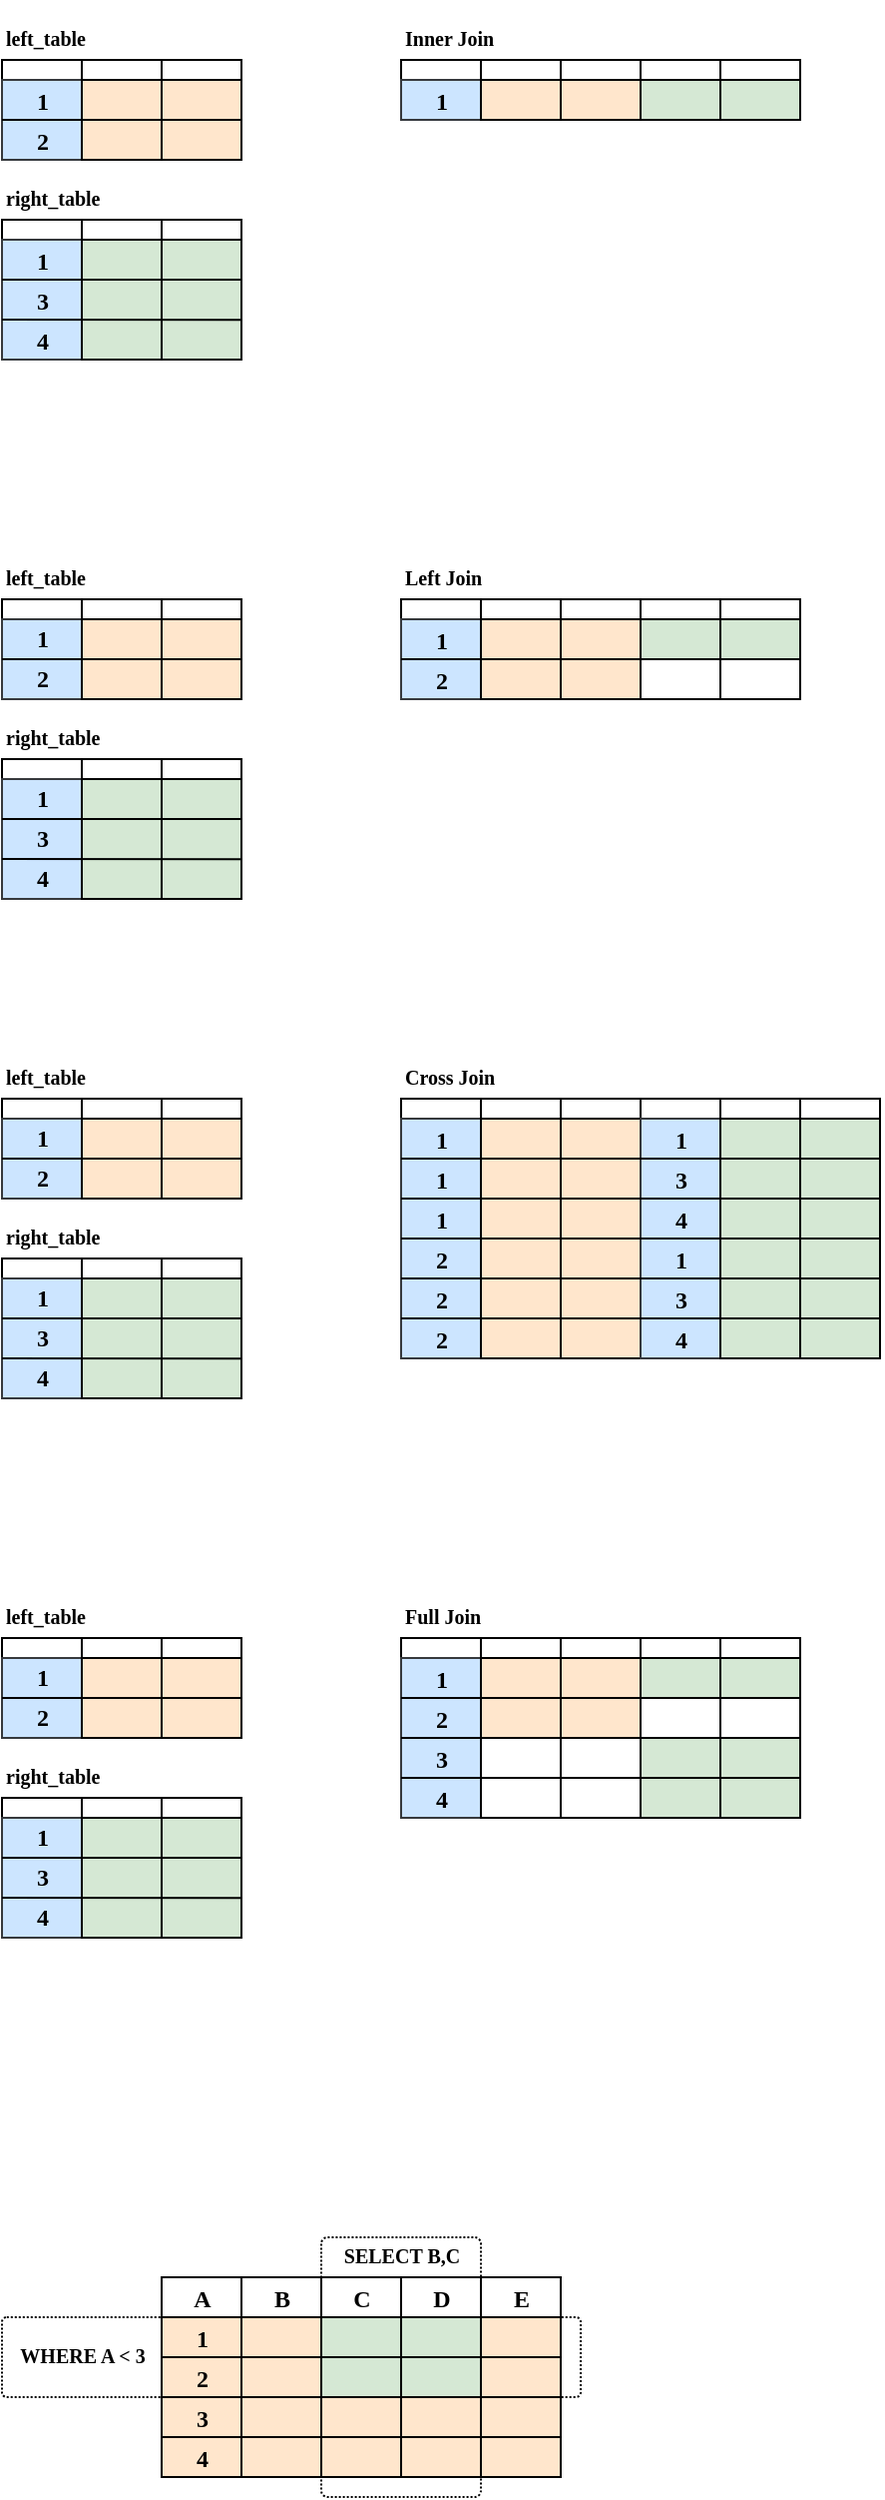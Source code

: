 <mxfile version="20.2.3" type="device"><diagram id="5T9dfxICn7N3S70nNHvP" name="JOINS"><mxGraphModel dx="415" dy="256" grid="1" gridSize="10" guides="1" tooltips="1" connect="1" arrows="1" fold="1" page="1" pageScale="1" pageWidth="850" pageHeight="1100" math="0" shadow="0"><root><mxCell id="0"/><mxCell id="1" parent="0"/><mxCell id="zJBmIWDR50-qDCNYkhgR-75" value="" style="rounded=1;whiteSpace=wrap;html=1;strokeColor=#000000;fillColor=none;arcSize=6;dashed=1;dashPattern=1 1;" vertex="1" parent="1"><mxGeometry x="40" y="1250" width="290" height="40" as="geometry"/></mxCell><mxCell id="zJBmIWDR50-qDCNYkhgR-76" value="" style="rounded=1;whiteSpace=wrap;html=1;strokeColor=#000000;fillColor=none;arcSize=4;dashed=1;dashPattern=1 1;" vertex="1" parent="1"><mxGeometry x="200" y="1210" width="80" height="130" as="geometry"/></mxCell><mxCell id="IwMMO9KyCTvZ_EGXPb7w-47" value="" style="rounded=0;whiteSpace=wrap;html=1;fontFamily=Lucida Console;fontSize=6;strokeColor=#000000;strokeWidth=1;fillColor=default;gradientColor=none;" parent="1" vertex="1"><mxGeometry x="40" y="120" width="120" height="10" as="geometry"/></mxCell><mxCell id="IwMMO9KyCTvZ_EGXPb7w-48" value="" style="rounded=0;whiteSpace=wrap;html=1;fontFamily=Lucida Console;fontSize=6;strokeColor=#36393d;strokeWidth=1;fillColor=#cce5ff;" parent="1" vertex="1"><mxGeometry x="40" y="130" width="40" height="40" as="geometry"/></mxCell><mxCell id="IwMMO9KyCTvZ_EGXPb7w-49" value="" style="rounded=0;whiteSpace=wrap;html=1;fontFamily=Lucida Console;fontSize=6;strokeColor=#000000;strokeWidth=1;fillColor=#ffe6cc;" parent="1" vertex="1"><mxGeometry x="80" y="130" width="40" height="40" as="geometry"/></mxCell><mxCell id="IwMMO9KyCTvZ_EGXPb7w-51" value="" style="rounded=0;whiteSpace=wrap;html=1;fontFamily=Lucida Console;fontSize=6;strokeColor=#000000;strokeWidth=1;fillColor=#ffe6cc;" parent="1" vertex="1"><mxGeometry x="120" y="130" width="40" height="40" as="geometry"/></mxCell><mxCell id="IwMMO9KyCTvZ_EGXPb7w-52" value="" style="endArrow=none;html=1;rounded=0;fontFamily=Lucida Console;fontSize=6;entryX=1;entryY=0.5;entryDx=0;entryDy=0;exitX=0;exitY=0.5;exitDx=0;exitDy=0;startArrow=none;" parent="1" source="IwMMO9KyCTvZ_EGXPb7w-48" target="IwMMO9KyCTvZ_EGXPb7w-51" edge="1"><mxGeometry width="50" height="50" relative="1" as="geometry"><mxPoint x="50" y="230" as="sourcePoint"/><mxPoint x="100" y="180" as="targetPoint"/></mxGeometry></mxCell><mxCell id="IwMMO9KyCTvZ_EGXPb7w-53" value="1" style="text;strokeColor=none;fillColor=none;html=1;fontSize=12;fontStyle=1;verticalAlign=bottom;align=center;fontFamily=Lucida Console;" parent="1" vertex="1"><mxGeometry x="40" y="130" width="40" height="20" as="geometry"/></mxCell><mxCell id="IwMMO9KyCTvZ_EGXPb7w-55" value="2" style="text;strokeColor=none;fillColor=none;html=1;fontSize=12;fontStyle=1;verticalAlign=bottom;align=center;fontFamily=Lucida Console;" parent="1" vertex="1"><mxGeometry x="40" y="150" width="40" height="20" as="geometry"/></mxCell><mxCell id="IwMMO9KyCTvZ_EGXPb7w-56" value="" style="rounded=0;whiteSpace=wrap;html=1;fontFamily=Lucida Console;fontSize=6;strokeColor=#000000;strokeWidth=1;fillColor=none;" parent="1" vertex="1"><mxGeometry x="80" y="120" width="40" height="10" as="geometry"/></mxCell><mxCell id="IwMMO9KyCTvZ_EGXPb7w-57" value="" style="rounded=0;whiteSpace=wrap;html=1;fontFamily=Lucida Console;fontSize=6;strokeColor=#000000;strokeWidth=1;fillColor=default;gradientColor=none;" parent="1" vertex="1"><mxGeometry x="40" y="200" width="120" height="10" as="geometry"/></mxCell><mxCell id="IwMMO9KyCTvZ_EGXPb7w-58" value="" style="rounded=0;whiteSpace=wrap;html=1;fontFamily=Lucida Console;fontSize=6;strokeColor=#36393d;strokeWidth=1;fillColor=#cce5ff;" parent="1" vertex="1"><mxGeometry x="40" y="210" width="40" height="60" as="geometry"/></mxCell><mxCell id="IwMMO9KyCTvZ_EGXPb7w-59" value="" style="rounded=0;whiteSpace=wrap;html=1;fontFamily=Lucida Console;fontSize=6;strokeColor=#000000;strokeWidth=1;fillColor=#d5e8d4;" parent="1" vertex="1"><mxGeometry x="80" y="210" width="40" height="60" as="geometry"/></mxCell><mxCell id="IwMMO9KyCTvZ_EGXPb7w-60" value="" style="rounded=0;whiteSpace=wrap;html=1;fontFamily=Lucida Console;fontSize=6;strokeColor=#000000;strokeWidth=1;fillColor=#d5e8d4;" parent="1" vertex="1"><mxGeometry x="120" y="210" width="40" height="60" as="geometry"/></mxCell><mxCell id="IwMMO9KyCTvZ_EGXPb7w-61" value="" style="endArrow=none;html=1;rounded=0;fontFamily=Lucida Console;fontSize=6;exitX=0;exitY=0;exitDx=0;exitDy=0;startArrow=none;entryX=1;entryY=0.669;entryDx=0;entryDy=0;entryPerimeter=0;" parent="1" source="IwMMO9KyCTvZ_EGXPb7w-66" target="IwMMO9KyCTvZ_EGXPb7w-60" edge="1"><mxGeometry width="50" height="50" relative="1" as="geometry"><mxPoint x="50" y="310" as="sourcePoint"/><mxPoint x="160" y="251" as="targetPoint"/></mxGeometry></mxCell><mxCell id="IwMMO9KyCTvZ_EGXPb7w-62" value="1" style="text;strokeColor=none;fillColor=none;html=1;fontSize=12;fontStyle=1;verticalAlign=bottom;align=center;fontFamily=Lucida Console;" parent="1" vertex="1"><mxGeometry x="40" y="210" width="40" height="20" as="geometry"/></mxCell><mxCell id="IwMMO9KyCTvZ_EGXPb7w-63" value="3" style="text;strokeColor=none;fillColor=none;html=1;fontSize=12;fontStyle=1;verticalAlign=bottom;align=center;fontFamily=Lucida Console;" parent="1" vertex="1"><mxGeometry x="40" y="230" width="40" height="20" as="geometry"/></mxCell><mxCell id="IwMMO9KyCTvZ_EGXPb7w-64" value="" style="rounded=0;whiteSpace=wrap;html=1;fontFamily=Lucida Console;fontSize=6;strokeColor=#000000;strokeWidth=1;fillColor=none;" parent="1" vertex="1"><mxGeometry x="80" y="200" width="40" height="10" as="geometry"/></mxCell><mxCell id="IwMMO9KyCTvZ_EGXPb7w-66" value="4" style="text;strokeColor=none;fillColor=none;html=1;fontSize=12;fontStyle=1;verticalAlign=bottom;align=center;fontFamily=Lucida Console;" parent="1" vertex="1"><mxGeometry x="40" y="250" width="40" height="20" as="geometry"/></mxCell><mxCell id="IwMMO9KyCTvZ_EGXPb7w-67" value="" style="endArrow=none;html=1;rounded=0;fontFamily=Lucida Console;fontSize=6;exitX=0;exitY=0;exitDx=0;exitDy=0;startArrow=none;" parent="1" source="IwMMO9KyCTvZ_EGXPb7w-63" edge="1"><mxGeometry width="50" height="50" relative="1" as="geometry"><mxPoint x="48.76" y="261.28" as="sourcePoint"/><mxPoint x="160" y="230" as="targetPoint"/></mxGeometry></mxCell><mxCell id="IwMMO9KyCTvZ_EGXPb7w-68" value="&lt;font style=&quot;font-size: 10px;&quot;&gt;left_table&lt;/font&gt;" style="text;strokeColor=none;fillColor=none;html=1;fontSize=24;fontStyle=1;verticalAlign=middle;align=left;fontFamily=Lucida Console;" parent="1" vertex="1"><mxGeometry x="40" y="90" width="100" height="30" as="geometry"/></mxCell><mxCell id="IwMMO9KyCTvZ_EGXPb7w-69" value="&lt;font style=&quot;font-size: 10px;&quot;&gt;right_table&lt;/font&gt;" style="text;strokeColor=none;fillColor=none;html=1;fontSize=24;fontStyle=1;verticalAlign=middle;align=left;fontFamily=Lucida Console;" parent="1" vertex="1"><mxGeometry x="40" y="170" width="100" height="30" as="geometry"/></mxCell><mxCell id="IwMMO9KyCTvZ_EGXPb7w-70" value="" style="rounded=0;whiteSpace=wrap;html=1;fontFamily=Lucida Console;fontSize=6;strokeColor=#000000;strokeWidth=1;fillColor=default;gradientColor=none;" parent="1" vertex="1"><mxGeometry x="240" y="120" width="200" height="10" as="geometry"/></mxCell><mxCell id="IwMMO9KyCTvZ_EGXPb7w-71" value="" style="rounded=0;whiteSpace=wrap;html=1;fontFamily=Lucida Console;fontSize=6;strokeColor=#36393d;strokeWidth=1;fillColor=#cce5ff;" parent="1" vertex="1"><mxGeometry x="240" y="130" width="40" height="20" as="geometry"/></mxCell><mxCell id="IwMMO9KyCTvZ_EGXPb7w-72" value="" style="rounded=0;whiteSpace=wrap;html=1;fontFamily=Lucida Console;fontSize=6;strokeColor=#000000;strokeWidth=1;fillColor=#ffe6cc;" parent="1" vertex="1"><mxGeometry x="280" y="130" width="40" height="20" as="geometry"/></mxCell><mxCell id="IwMMO9KyCTvZ_EGXPb7w-73" value="" style="rounded=0;whiteSpace=wrap;html=1;fontFamily=Lucida Console;fontSize=6;strokeColor=#000000;strokeWidth=1;fillColor=#ffe6cc;" parent="1" vertex="1"><mxGeometry x="320" y="130" width="40" height="20" as="geometry"/></mxCell><mxCell id="IwMMO9KyCTvZ_EGXPb7w-75" value="1" style="text;strokeColor=none;fillColor=none;html=1;fontSize=12;fontStyle=1;verticalAlign=bottom;align=center;fontFamily=Lucida Console;" parent="1" vertex="1"><mxGeometry x="240" y="130" width="40" height="20" as="geometry"/></mxCell><mxCell id="IwMMO9KyCTvZ_EGXPb7w-77" value="" style="rounded=0;whiteSpace=wrap;html=1;fontFamily=Lucida Console;fontSize=6;strokeColor=#000000;strokeWidth=1;fillColor=none;" parent="1" vertex="1"><mxGeometry x="280" y="120" width="40" height="10" as="geometry"/></mxCell><mxCell id="IwMMO9KyCTvZ_EGXPb7w-78" value="" style="rounded=0;whiteSpace=wrap;html=1;fontFamily=Lucida Console;fontSize=6;strokeColor=#000000;strokeWidth=1;fillColor=#d5e8d4;" parent="1" vertex="1"><mxGeometry x="360" y="130" width="40" height="20" as="geometry"/></mxCell><mxCell id="IwMMO9KyCTvZ_EGXPb7w-79" value="" style="rounded=0;whiteSpace=wrap;html=1;fontFamily=Lucida Console;fontSize=6;strokeColor=#000000;strokeWidth=1;fillColor=#d5e8d4;" parent="1" vertex="1"><mxGeometry x="400" y="130" width="40" height="20" as="geometry"/></mxCell><mxCell id="IwMMO9KyCTvZ_EGXPb7w-80" value="" style="rounded=0;whiteSpace=wrap;html=1;fontFamily=Lucida Console;fontSize=6;strokeColor=#000000;strokeWidth=1;fillColor=none;" parent="1" vertex="1"><mxGeometry x="360" y="120" width="40" height="10" as="geometry"/></mxCell><mxCell id="IwMMO9KyCTvZ_EGXPb7w-81" value="&lt;font style=&quot;font-size: 10px;&quot;&gt;Inner Join&lt;/font&gt;" style="text;strokeColor=none;fillColor=none;html=1;fontSize=24;fontStyle=1;verticalAlign=middle;align=left;fontFamily=Lucida Console;" parent="1" vertex="1"><mxGeometry x="240" y="90" width="100" height="30" as="geometry"/></mxCell><mxCell id="IwMMO9KyCTvZ_EGXPb7w-82" value="" style="rounded=0;whiteSpace=wrap;html=1;fontFamily=Lucida Console;fontSize=6;strokeColor=#000000;strokeWidth=1;fillColor=default;gradientColor=none;" parent="1" vertex="1"><mxGeometry x="40" y="390" width="120" height="10" as="geometry"/></mxCell><mxCell id="IwMMO9KyCTvZ_EGXPb7w-83" value="" style="rounded=0;whiteSpace=wrap;html=1;fontFamily=Lucida Console;fontSize=6;strokeColor=#36393d;strokeWidth=1;fillColor=#cce5ff;" parent="1" vertex="1"><mxGeometry x="40" y="400" width="40" height="40" as="geometry"/></mxCell><mxCell id="IwMMO9KyCTvZ_EGXPb7w-84" value="" style="rounded=0;whiteSpace=wrap;html=1;fontFamily=Lucida Console;fontSize=6;strokeColor=#000000;strokeWidth=1;fillColor=#ffe6cc;" parent="1" vertex="1"><mxGeometry x="80" y="400" width="40" height="40" as="geometry"/></mxCell><mxCell id="IwMMO9KyCTvZ_EGXPb7w-85" value="" style="rounded=0;whiteSpace=wrap;html=1;fontFamily=Lucida Console;fontSize=6;strokeColor=#000000;strokeWidth=1;fillColor=#ffe6cc;" parent="1" vertex="1"><mxGeometry x="120" y="400" width="40" height="40" as="geometry"/></mxCell><mxCell id="IwMMO9KyCTvZ_EGXPb7w-86" value="" style="endArrow=none;html=1;rounded=0;fontFamily=Lucida Console;fontSize=6;entryX=1;entryY=0.5;entryDx=0;entryDy=0;exitX=0;exitY=0.5;exitDx=0;exitDy=0;startArrow=none;" parent="1" source="IwMMO9KyCTvZ_EGXPb7w-83" target="IwMMO9KyCTvZ_EGXPb7w-85" edge="1"><mxGeometry width="50" height="50" relative="1" as="geometry"><mxPoint x="50" y="500" as="sourcePoint"/><mxPoint x="100" y="450" as="targetPoint"/></mxGeometry></mxCell><mxCell id="IwMMO9KyCTvZ_EGXPb7w-87" value="1" style="text;strokeColor=none;fillColor=none;html=1;fontSize=12;fontStyle=1;verticalAlign=middle;align=center;fontFamily=Lucida Console;" parent="1" vertex="1"><mxGeometry x="40" y="400" width="40" height="20" as="geometry"/></mxCell><mxCell id="IwMMO9KyCTvZ_EGXPb7w-88" value="2" style="text;strokeColor=none;fillColor=none;html=1;fontSize=12;fontStyle=1;verticalAlign=middle;align=center;fontFamily=Lucida Console;" parent="1" vertex="1"><mxGeometry x="40" y="420" width="40" height="20" as="geometry"/></mxCell><mxCell id="IwMMO9KyCTvZ_EGXPb7w-89" value="" style="rounded=0;whiteSpace=wrap;html=1;fontFamily=Lucida Console;fontSize=6;strokeColor=#000000;strokeWidth=1;fillColor=none;" parent="1" vertex="1"><mxGeometry x="80" y="390" width="40" height="10" as="geometry"/></mxCell><mxCell id="IwMMO9KyCTvZ_EGXPb7w-90" value="" style="rounded=0;whiteSpace=wrap;html=1;fontFamily=Lucida Console;fontSize=6;strokeColor=#000000;strokeWidth=1;fillColor=default;gradientColor=none;" parent="1" vertex="1"><mxGeometry x="40" y="470" width="120" height="10" as="geometry"/></mxCell><mxCell id="IwMMO9KyCTvZ_EGXPb7w-91" value="" style="rounded=0;whiteSpace=wrap;html=1;fontFamily=Lucida Console;fontSize=6;strokeColor=#36393d;strokeWidth=1;fillColor=#cce5ff;" parent="1" vertex="1"><mxGeometry x="40" y="480" width="40" height="60" as="geometry"/></mxCell><mxCell id="IwMMO9KyCTvZ_EGXPb7w-92" value="" style="rounded=0;whiteSpace=wrap;html=1;fontFamily=Lucida Console;fontSize=6;strokeColor=#000000;strokeWidth=1;fillColor=#d5e8d4;" parent="1" vertex="1"><mxGeometry x="80" y="480" width="40" height="60" as="geometry"/></mxCell><mxCell id="IwMMO9KyCTvZ_EGXPb7w-93" value="" style="rounded=0;whiteSpace=wrap;html=1;fontFamily=Lucida Console;fontSize=6;strokeColor=#000000;strokeWidth=1;fillColor=#d5e8d4;" parent="1" vertex="1"><mxGeometry x="120" y="480" width="40" height="60" as="geometry"/></mxCell><mxCell id="IwMMO9KyCTvZ_EGXPb7w-94" value="" style="endArrow=none;html=1;rounded=0;fontFamily=Lucida Console;fontSize=6;exitX=0;exitY=0;exitDx=0;exitDy=0;startArrow=none;entryX=1;entryY=0.669;entryDx=0;entryDy=0;entryPerimeter=0;" parent="1" source="IwMMO9KyCTvZ_EGXPb7w-98" target="IwMMO9KyCTvZ_EGXPb7w-93" edge="1"><mxGeometry width="50" height="50" relative="1" as="geometry"><mxPoint x="50" y="580" as="sourcePoint"/><mxPoint x="160" y="521" as="targetPoint"/></mxGeometry></mxCell><mxCell id="IwMMO9KyCTvZ_EGXPb7w-95" value="1" style="text;strokeColor=none;fillColor=none;html=1;fontSize=12;fontStyle=1;verticalAlign=middle;align=center;fontFamily=Lucida Console;" parent="1" vertex="1"><mxGeometry x="40" y="480" width="40" height="20" as="geometry"/></mxCell><mxCell id="IwMMO9KyCTvZ_EGXPb7w-96" value="3" style="text;strokeColor=none;fillColor=none;html=1;fontSize=12;fontStyle=1;verticalAlign=middle;align=center;fontFamily=Lucida Console;" parent="1" vertex="1"><mxGeometry x="40" y="500" width="40" height="20" as="geometry"/></mxCell><mxCell id="IwMMO9KyCTvZ_EGXPb7w-97" value="" style="rounded=0;whiteSpace=wrap;html=1;fontFamily=Lucida Console;fontSize=6;strokeColor=#000000;strokeWidth=1;fillColor=none;" parent="1" vertex="1"><mxGeometry x="80" y="470" width="40" height="10" as="geometry"/></mxCell><mxCell id="IwMMO9KyCTvZ_EGXPb7w-98" value="4" style="text;strokeColor=none;fillColor=none;html=1;fontSize=12;fontStyle=1;verticalAlign=middle;align=center;fontFamily=Lucida Console;" parent="1" vertex="1"><mxGeometry x="40" y="520" width="40" height="20" as="geometry"/></mxCell><mxCell id="IwMMO9KyCTvZ_EGXPb7w-99" value="" style="endArrow=none;html=1;rounded=0;fontFamily=Lucida Console;fontSize=6;exitX=0;exitY=0;exitDx=0;exitDy=0;startArrow=none;" parent="1" source="IwMMO9KyCTvZ_EGXPb7w-96" edge="1"><mxGeometry width="50" height="50" relative="1" as="geometry"><mxPoint x="48.76" y="531.28" as="sourcePoint"/><mxPoint x="160" y="500" as="targetPoint"/></mxGeometry></mxCell><mxCell id="IwMMO9KyCTvZ_EGXPb7w-100" value="&lt;font style=&quot;font-size: 10px;&quot;&gt;left_table&lt;/font&gt;" style="text;strokeColor=none;fillColor=none;html=1;fontSize=24;fontStyle=1;verticalAlign=middle;align=left;fontFamily=Lucida Console;" parent="1" vertex="1"><mxGeometry x="40" y="360" width="100" height="30" as="geometry"/></mxCell><mxCell id="IwMMO9KyCTvZ_EGXPb7w-101" value="&lt;font style=&quot;font-size: 10px;&quot;&gt;right_table&lt;/font&gt;" style="text;strokeColor=none;fillColor=none;html=1;fontSize=24;fontStyle=1;verticalAlign=middle;align=left;fontFamily=Lucida Console;" parent="1" vertex="1"><mxGeometry x="40" y="440" width="100" height="30" as="geometry"/></mxCell><mxCell id="IwMMO9KyCTvZ_EGXPb7w-102" value="" style="rounded=0;whiteSpace=wrap;html=1;fontFamily=Lucida Console;fontSize=6;strokeColor=#000000;strokeWidth=1;fillColor=default;gradientColor=none;" parent="1" vertex="1"><mxGeometry x="240" y="390" width="200" height="10" as="geometry"/></mxCell><mxCell id="IwMMO9KyCTvZ_EGXPb7w-103" value="" style="rounded=0;whiteSpace=wrap;html=1;fontFamily=Lucida Console;fontSize=6;strokeColor=#36393d;strokeWidth=1;fillColor=#cce5ff;" parent="1" vertex="1"><mxGeometry x="240" y="400" width="40" height="40" as="geometry"/></mxCell><mxCell id="IwMMO9KyCTvZ_EGXPb7w-104" value="" style="rounded=0;whiteSpace=wrap;html=1;fontFamily=Lucida Console;fontSize=6;strokeColor=#000000;strokeWidth=1;fillColor=#ffe6cc;" parent="1" vertex="1"><mxGeometry x="280" y="400" width="40" height="40" as="geometry"/></mxCell><mxCell id="IwMMO9KyCTvZ_EGXPb7w-105" value="" style="rounded=0;whiteSpace=wrap;html=1;fontFamily=Lucida Console;fontSize=6;strokeColor=#000000;strokeWidth=1;fillColor=#ffe6cc;" parent="1" vertex="1"><mxGeometry x="320" y="400" width="40" height="40" as="geometry"/></mxCell><mxCell id="IwMMO9KyCTvZ_EGXPb7w-106" value="1" style="text;strokeColor=none;fillColor=none;html=1;fontSize=12;fontStyle=1;verticalAlign=bottom;align=center;fontFamily=Lucida Console;" parent="1" vertex="1"><mxGeometry x="240" y="400" width="40" height="20" as="geometry"/></mxCell><mxCell id="IwMMO9KyCTvZ_EGXPb7w-107" value="" style="rounded=0;whiteSpace=wrap;html=1;fontFamily=Lucida Console;fontSize=6;strokeColor=#000000;strokeWidth=1;fillColor=none;" parent="1" vertex="1"><mxGeometry x="280" y="390" width="40" height="10" as="geometry"/></mxCell><mxCell id="IwMMO9KyCTvZ_EGXPb7w-108" value="" style="rounded=0;whiteSpace=wrap;html=1;fontFamily=Lucida Console;fontSize=6;strokeColor=#000000;strokeWidth=1;fillColor=#d5e8d4;" parent="1" vertex="1"><mxGeometry x="360" y="400" width="40" height="20" as="geometry"/></mxCell><mxCell id="IwMMO9KyCTvZ_EGXPb7w-109" value="" style="rounded=0;whiteSpace=wrap;html=1;fontFamily=Lucida Console;fontSize=6;strokeColor=#000000;strokeWidth=1;fillColor=#d5e8d4;" parent="1" vertex="1"><mxGeometry x="400" y="400" width="40" height="20" as="geometry"/></mxCell><mxCell id="IwMMO9KyCTvZ_EGXPb7w-110" value="" style="rounded=0;whiteSpace=wrap;html=1;fontFamily=Lucida Console;fontSize=6;strokeColor=#000000;strokeWidth=1;fillColor=none;" parent="1" vertex="1"><mxGeometry x="360" y="390" width="40" height="10" as="geometry"/></mxCell><mxCell id="IwMMO9KyCTvZ_EGXPb7w-111" value="&lt;font style=&quot;font-size: 10px;&quot;&gt;Left Join&lt;/font&gt;" style="text;strokeColor=none;fillColor=none;html=1;fontSize=24;fontStyle=1;verticalAlign=middle;align=left;fontFamily=Lucida Console;" parent="1" vertex="1"><mxGeometry x="240" y="360" width="100" height="30" as="geometry"/></mxCell><mxCell id="IwMMO9KyCTvZ_EGXPb7w-112" value="2" style="text;strokeColor=none;fillColor=none;html=1;fontSize=12;fontStyle=1;verticalAlign=bottom;align=center;fontFamily=Lucida Console;" parent="1" vertex="1"><mxGeometry x="240" y="420" width="40" height="20" as="geometry"/></mxCell><mxCell id="IwMMO9KyCTvZ_EGXPb7w-113" value="" style="endArrow=none;html=1;rounded=0;fontFamily=Lucida Console;fontSize=6;entryX=1;entryY=0.5;entryDx=0;entryDy=0;exitX=0;exitY=0.5;exitDx=0;exitDy=0;startArrow=none;" parent="1" edge="1"><mxGeometry width="50" height="50" relative="1" as="geometry"><mxPoint x="240" y="420" as="sourcePoint"/><mxPoint x="360" y="420" as="targetPoint"/></mxGeometry></mxCell><mxCell id="IwMMO9KyCTvZ_EGXPb7w-115" value="" style="rounded=0;whiteSpace=wrap;html=1;fontFamily=Lucida Console;fontSize=6;strokeColor=#000000;strokeWidth=1;fillColor=none;" parent="1" vertex="1"><mxGeometry x="400" y="420" width="40" height="20" as="geometry"/></mxCell><mxCell id="IwMMO9KyCTvZ_EGXPb7w-116" value="" style="rounded=0;whiteSpace=wrap;html=1;fontFamily=Lucida Console;fontSize=6;strokeColor=#000000;strokeWidth=1;fillColor=none;" parent="1" vertex="1"><mxGeometry x="360" y="420" width="40" height="20" as="geometry"/></mxCell><mxCell id="IwMMO9KyCTvZ_EGXPb7w-117" value="" style="rounded=0;whiteSpace=wrap;html=1;fontFamily=Lucida Console;fontSize=6;strokeColor=#000000;strokeWidth=1;fillColor=default;gradientColor=none;" parent="1" vertex="1"><mxGeometry x="40" y="640" width="120" height="10" as="geometry"/></mxCell><mxCell id="IwMMO9KyCTvZ_EGXPb7w-118" value="" style="rounded=0;whiteSpace=wrap;html=1;fontFamily=Lucida Console;fontSize=6;strokeColor=#36393d;strokeWidth=1;fillColor=#cce5ff;" parent="1" vertex="1"><mxGeometry x="40" y="650" width="40" height="40" as="geometry"/></mxCell><mxCell id="IwMMO9KyCTvZ_EGXPb7w-119" value="" style="rounded=0;whiteSpace=wrap;html=1;fontFamily=Lucida Console;fontSize=6;strokeColor=#000000;strokeWidth=1;fillColor=#ffe6cc;" parent="1" vertex="1"><mxGeometry x="80" y="650" width="40" height="40" as="geometry"/></mxCell><mxCell id="IwMMO9KyCTvZ_EGXPb7w-120" value="" style="rounded=0;whiteSpace=wrap;html=1;fontFamily=Lucida Console;fontSize=6;strokeColor=#000000;strokeWidth=1;fillColor=#ffe6cc;" parent="1" vertex="1"><mxGeometry x="120" y="650" width="40" height="40" as="geometry"/></mxCell><mxCell id="IwMMO9KyCTvZ_EGXPb7w-121" value="" style="endArrow=none;html=1;rounded=0;fontFamily=Lucida Console;fontSize=6;entryX=1;entryY=0.5;entryDx=0;entryDy=0;exitX=0;exitY=0.5;exitDx=0;exitDy=0;startArrow=none;" parent="1" source="IwMMO9KyCTvZ_EGXPb7w-118" target="IwMMO9KyCTvZ_EGXPb7w-120" edge="1"><mxGeometry width="50" height="50" relative="1" as="geometry"><mxPoint x="50" y="750" as="sourcePoint"/><mxPoint x="100" y="700" as="targetPoint"/></mxGeometry></mxCell><mxCell id="IwMMO9KyCTvZ_EGXPb7w-122" value="1" style="text;strokeColor=none;fillColor=none;html=1;fontSize=12;fontStyle=1;verticalAlign=middle;align=center;fontFamily=Lucida Console;" parent="1" vertex="1"><mxGeometry x="40" y="650" width="40" height="20" as="geometry"/></mxCell><mxCell id="IwMMO9KyCTvZ_EGXPb7w-123" value="2" style="text;strokeColor=none;fillColor=none;html=1;fontSize=12;fontStyle=1;verticalAlign=middle;align=center;fontFamily=Lucida Console;" parent="1" vertex="1"><mxGeometry x="40" y="670" width="40" height="20" as="geometry"/></mxCell><mxCell id="IwMMO9KyCTvZ_EGXPb7w-124" value="" style="rounded=0;whiteSpace=wrap;html=1;fontFamily=Lucida Console;fontSize=6;strokeColor=#000000;strokeWidth=1;fillColor=none;" parent="1" vertex="1"><mxGeometry x="80" y="640" width="40" height="10" as="geometry"/></mxCell><mxCell id="IwMMO9KyCTvZ_EGXPb7w-125" value="" style="rounded=0;whiteSpace=wrap;html=1;fontFamily=Lucida Console;fontSize=6;strokeColor=#000000;strokeWidth=1;fillColor=default;gradientColor=none;" parent="1" vertex="1"><mxGeometry x="40" y="720" width="120" height="10" as="geometry"/></mxCell><mxCell id="IwMMO9KyCTvZ_EGXPb7w-126" value="" style="rounded=0;whiteSpace=wrap;html=1;fontFamily=Lucida Console;fontSize=6;strokeColor=#36393d;strokeWidth=1;fillColor=#cce5ff;" parent="1" vertex="1"><mxGeometry x="40" y="730" width="40" height="60" as="geometry"/></mxCell><mxCell id="IwMMO9KyCTvZ_EGXPb7w-127" value="" style="rounded=0;whiteSpace=wrap;html=1;fontFamily=Lucida Console;fontSize=6;strokeColor=#000000;strokeWidth=1;fillColor=#d5e8d4;" parent="1" vertex="1"><mxGeometry x="80" y="730" width="40" height="60" as="geometry"/></mxCell><mxCell id="IwMMO9KyCTvZ_EGXPb7w-128" value="" style="rounded=0;whiteSpace=wrap;html=1;fontFamily=Lucida Console;fontSize=6;strokeColor=#000000;strokeWidth=1;fillColor=#d5e8d4;" parent="1" vertex="1"><mxGeometry x="120" y="730" width="40" height="60" as="geometry"/></mxCell><mxCell id="IwMMO9KyCTvZ_EGXPb7w-129" value="" style="endArrow=none;html=1;rounded=0;fontFamily=Lucida Console;fontSize=6;exitX=0;exitY=0;exitDx=0;exitDy=0;startArrow=none;entryX=1;entryY=0.669;entryDx=0;entryDy=0;entryPerimeter=0;" parent="1" source="IwMMO9KyCTvZ_EGXPb7w-133" target="IwMMO9KyCTvZ_EGXPb7w-128" edge="1"><mxGeometry width="50" height="50" relative="1" as="geometry"><mxPoint x="50" y="830" as="sourcePoint"/><mxPoint x="160" y="771" as="targetPoint"/></mxGeometry></mxCell><mxCell id="IwMMO9KyCTvZ_EGXPb7w-130" value="1" style="text;strokeColor=none;fillColor=none;html=1;fontSize=12;fontStyle=1;verticalAlign=middle;align=center;fontFamily=Lucida Console;" parent="1" vertex="1"><mxGeometry x="40" y="730" width="40" height="20" as="geometry"/></mxCell><mxCell id="IwMMO9KyCTvZ_EGXPb7w-131" value="3" style="text;strokeColor=none;fillColor=none;html=1;fontSize=12;fontStyle=1;verticalAlign=middle;align=center;fontFamily=Lucida Console;" parent="1" vertex="1"><mxGeometry x="40" y="750" width="40" height="20" as="geometry"/></mxCell><mxCell id="IwMMO9KyCTvZ_EGXPb7w-132" value="" style="rounded=0;whiteSpace=wrap;html=1;fontFamily=Lucida Console;fontSize=6;strokeColor=#000000;strokeWidth=1;fillColor=none;" parent="1" vertex="1"><mxGeometry x="80" y="720" width="40" height="10" as="geometry"/></mxCell><mxCell id="IwMMO9KyCTvZ_EGXPb7w-133" value="4" style="text;strokeColor=none;fillColor=none;html=1;fontSize=12;fontStyle=1;verticalAlign=middle;align=center;fontFamily=Lucida Console;" parent="1" vertex="1"><mxGeometry x="40" y="770" width="40" height="20" as="geometry"/></mxCell><mxCell id="IwMMO9KyCTvZ_EGXPb7w-134" value="" style="endArrow=none;html=1;rounded=0;fontFamily=Lucida Console;fontSize=6;exitX=0;exitY=0;exitDx=0;exitDy=0;startArrow=none;" parent="1" source="IwMMO9KyCTvZ_EGXPb7w-131" edge="1"><mxGeometry width="50" height="50" relative="1" as="geometry"><mxPoint x="48.76" y="781.28" as="sourcePoint"/><mxPoint x="160" y="750" as="targetPoint"/></mxGeometry></mxCell><mxCell id="IwMMO9KyCTvZ_EGXPb7w-135" value="&lt;font style=&quot;font-size: 10px;&quot;&gt;left_table&lt;/font&gt;" style="text;strokeColor=none;fillColor=none;html=1;fontSize=24;fontStyle=1;verticalAlign=middle;align=left;fontFamily=Lucida Console;" parent="1" vertex="1"><mxGeometry x="40" y="610" width="100" height="30" as="geometry"/></mxCell><mxCell id="IwMMO9KyCTvZ_EGXPb7w-136" value="&lt;font style=&quot;font-size: 10px;&quot;&gt;right_table&lt;/font&gt;" style="text;strokeColor=none;fillColor=none;html=1;fontSize=24;fontStyle=1;verticalAlign=middle;align=left;fontFamily=Lucida Console;" parent="1" vertex="1"><mxGeometry x="40" y="690" width="100" height="30" as="geometry"/></mxCell><mxCell id="IwMMO9KyCTvZ_EGXPb7w-137" value="" style="rounded=0;whiteSpace=wrap;html=1;fontFamily=Lucida Console;fontSize=6;strokeColor=#000000;strokeWidth=1;fillColor=default;gradientColor=none;" parent="1" vertex="1"><mxGeometry x="240" y="640" width="120" height="10" as="geometry"/></mxCell><mxCell id="IwMMO9KyCTvZ_EGXPb7w-138" value="" style="rounded=0;whiteSpace=wrap;html=1;fontFamily=Lucida Console;fontSize=6;strokeColor=#36393d;strokeWidth=1;fillColor=#cce5ff;" parent="1" vertex="1"><mxGeometry x="240" y="650" width="40" height="120" as="geometry"/></mxCell><mxCell id="IwMMO9KyCTvZ_EGXPb7w-139" value="" style="rounded=0;whiteSpace=wrap;html=1;fontFamily=Lucida Console;fontSize=6;strokeColor=#000000;strokeWidth=1;fillColor=#ffe6cc;" parent="1" vertex="1"><mxGeometry x="280" y="650" width="40" height="120" as="geometry"/></mxCell><mxCell id="IwMMO9KyCTvZ_EGXPb7w-140" value="" style="rounded=0;whiteSpace=wrap;html=1;fontFamily=Lucida Console;fontSize=6;strokeColor=#000000;strokeWidth=1;fillColor=#ffe6cc;" parent="1" vertex="1"><mxGeometry x="320" y="650" width="40" height="120" as="geometry"/></mxCell><mxCell id="IwMMO9KyCTvZ_EGXPb7w-141" value="1" style="text;strokeColor=none;fillColor=none;html=1;fontSize=12;fontStyle=1;verticalAlign=bottom;align=center;fontFamily=Lucida Console;" parent="1" vertex="1"><mxGeometry x="240" y="650" width="40" height="20" as="geometry"/></mxCell><mxCell id="IwMMO9KyCTvZ_EGXPb7w-142" value="" style="rounded=0;whiteSpace=wrap;html=1;fontFamily=Lucida Console;fontSize=6;strokeColor=#000000;strokeWidth=1;fillColor=none;" parent="1" vertex="1"><mxGeometry x="280" y="640" width="40" height="10" as="geometry"/></mxCell><mxCell id="IwMMO9KyCTvZ_EGXPb7w-146" value="&lt;font style=&quot;font-size: 10px;&quot;&gt;Cross Join&lt;/font&gt;" style="text;strokeColor=none;fillColor=none;html=1;fontSize=24;fontStyle=1;verticalAlign=middle;align=left;fontFamily=Lucida Console;" parent="1" vertex="1"><mxGeometry x="240" y="610" width="100" height="30" as="geometry"/></mxCell><mxCell id="IwMMO9KyCTvZ_EGXPb7w-147" value="1" style="text;strokeColor=none;fillColor=none;html=1;fontSize=12;fontStyle=1;verticalAlign=bottom;align=center;fontFamily=Lucida Console;" parent="1" vertex="1"><mxGeometry x="240" y="670" width="40" height="20" as="geometry"/></mxCell><mxCell id="IwMMO9KyCTvZ_EGXPb7w-155" value="" style="rounded=0;whiteSpace=wrap;html=1;fontFamily=Lucida Console;fontSize=6;strokeColor=#000000;strokeWidth=1;fillColor=default;gradientColor=none;" parent="1" vertex="1"><mxGeometry x="360" y="640" width="120" height="10" as="geometry"/></mxCell><mxCell id="IwMMO9KyCTvZ_EGXPb7w-156" value="" style="rounded=0;whiteSpace=wrap;html=1;fontFamily=Lucida Console;fontSize=6;strokeColor=#36393d;strokeWidth=1;fillColor=#cce5ff;" parent="1" vertex="1"><mxGeometry x="360" y="650" width="40" height="120" as="geometry"/></mxCell><mxCell id="IwMMO9KyCTvZ_EGXPb7w-157" value="" style="rounded=0;whiteSpace=wrap;html=1;fontFamily=Lucida Console;fontSize=6;strokeColor=#000000;strokeWidth=1;fillColor=#d5e8d4;" parent="1" vertex="1"><mxGeometry x="400" y="650" width="40" height="120" as="geometry"/></mxCell><mxCell id="IwMMO9KyCTvZ_EGXPb7w-158" value="" style="rounded=0;whiteSpace=wrap;html=1;fontFamily=Lucida Console;fontSize=6;strokeColor=#000000;strokeWidth=1;fillColor=#d5e8d4;" parent="1" vertex="1"><mxGeometry x="440" y="650" width="40" height="120" as="geometry"/></mxCell><mxCell id="IwMMO9KyCTvZ_EGXPb7w-159" value="" style="endArrow=none;html=1;rounded=0;fontFamily=Lucida Console;fontSize=6;startArrow=none;" parent="1" edge="1"><mxGeometry width="50" height="50" relative="1" as="geometry"><mxPoint x="240" y="690" as="sourcePoint"/><mxPoint x="480" y="690" as="targetPoint"/></mxGeometry></mxCell><mxCell id="IwMMO9KyCTvZ_EGXPb7w-160" value="1" style="text;strokeColor=none;fillColor=none;html=1;fontSize=12;fontStyle=1;verticalAlign=bottom;align=center;fontFamily=Lucida Console;" parent="1" vertex="1"><mxGeometry x="360" y="650" width="40" height="20" as="geometry"/></mxCell><mxCell id="IwMMO9KyCTvZ_EGXPb7w-161" value="3" style="text;strokeColor=none;fillColor=none;html=1;fontSize=12;fontStyle=1;verticalAlign=bottom;align=center;fontFamily=Lucida Console;" parent="1" vertex="1"><mxGeometry x="360" y="670" width="40" height="20" as="geometry"/></mxCell><mxCell id="IwMMO9KyCTvZ_EGXPb7w-162" value="" style="rounded=0;whiteSpace=wrap;html=1;fontFamily=Lucida Console;fontSize=6;strokeColor=#000000;strokeWidth=1;fillColor=none;" parent="1" vertex="1"><mxGeometry x="400" y="640" width="40" height="10" as="geometry"/></mxCell><mxCell id="IwMMO9KyCTvZ_EGXPb7w-163" value="4" style="text;strokeColor=none;fillColor=none;html=1;fontSize=12;fontStyle=1;verticalAlign=bottom;align=center;fontFamily=Lucida Console;" parent="1" vertex="1"><mxGeometry x="360" y="690" width="40" height="20" as="geometry"/></mxCell><mxCell id="IwMMO9KyCTvZ_EGXPb7w-165" value="" style="endArrow=none;html=1;rounded=0;fontFamily=Lucida Console;fontSize=6;startArrow=none;" parent="1" edge="1"><mxGeometry width="50" height="50" relative="1" as="geometry"><mxPoint x="240" y="710" as="sourcePoint"/><mxPoint x="480" y="710" as="targetPoint"/></mxGeometry></mxCell><mxCell id="IwMMO9KyCTvZ_EGXPb7w-166" value="" style="endArrow=none;html=1;rounded=0;fontFamily=Lucida Console;fontSize=6;startArrow=none;" parent="1" edge="1"><mxGeometry width="50" height="50" relative="1" as="geometry"><mxPoint x="240" y="730" as="sourcePoint"/><mxPoint x="480" y="730" as="targetPoint"/></mxGeometry></mxCell><mxCell id="IwMMO9KyCTvZ_EGXPb7w-167" value="" style="endArrow=none;html=1;rounded=0;fontFamily=Lucida Console;fontSize=6;startArrow=none;" parent="1" edge="1"><mxGeometry width="50" height="50" relative="1" as="geometry"><mxPoint x="240" y="750" as="sourcePoint"/><mxPoint x="480" y="750" as="targetPoint"/></mxGeometry></mxCell><mxCell id="IwMMO9KyCTvZ_EGXPb7w-168" value="" style="endArrow=none;html=1;rounded=0;fontFamily=Lucida Console;fontSize=6;startArrow=none;" parent="1" edge="1"><mxGeometry width="50" height="50" relative="1" as="geometry"><mxPoint x="240" y="670" as="sourcePoint"/><mxPoint x="480" y="670" as="targetPoint"/></mxGeometry></mxCell><mxCell id="IwMMO9KyCTvZ_EGXPb7w-169" value="1" style="text;strokeColor=none;fillColor=none;html=1;fontSize=12;fontStyle=1;verticalAlign=bottom;align=center;fontFamily=Lucida Console;" parent="1" vertex="1"><mxGeometry x="360" y="710" width="40" height="20" as="geometry"/></mxCell><mxCell id="IwMMO9KyCTvZ_EGXPb7w-170" value="3" style="text;strokeColor=none;fillColor=none;html=1;fontSize=12;fontStyle=1;verticalAlign=bottom;align=center;fontFamily=Lucida Console;" parent="1" vertex="1"><mxGeometry x="360" y="730" width="40" height="20" as="geometry"/></mxCell><mxCell id="IwMMO9KyCTvZ_EGXPb7w-171" value="4" style="text;strokeColor=none;fillColor=none;html=1;fontSize=12;fontStyle=1;verticalAlign=bottom;align=center;fontFamily=Lucida Console;" parent="1" vertex="1"><mxGeometry x="360" y="750" width="40" height="20" as="geometry"/></mxCell><mxCell id="IwMMO9KyCTvZ_EGXPb7w-176" value="1" style="text;strokeColor=none;fillColor=none;html=1;fontSize=12;fontStyle=1;verticalAlign=bottom;align=center;fontFamily=Lucida Console;" parent="1" vertex="1"><mxGeometry x="240" y="690" width="40" height="20" as="geometry"/></mxCell><mxCell id="IwMMO9KyCTvZ_EGXPb7w-177" value="2" style="text;strokeColor=none;fillColor=none;html=1;fontSize=12;fontStyle=1;verticalAlign=bottom;align=center;fontFamily=Lucida Console;" parent="1" vertex="1"><mxGeometry x="240" y="710" width="40" height="20" as="geometry"/></mxCell><mxCell id="IwMMO9KyCTvZ_EGXPb7w-178" value="2" style="text;strokeColor=none;fillColor=none;html=1;fontSize=12;fontStyle=1;verticalAlign=bottom;align=center;fontFamily=Lucida Console;" parent="1" vertex="1"><mxGeometry x="240" y="730" width="40" height="20" as="geometry"/></mxCell><mxCell id="IwMMO9KyCTvZ_EGXPb7w-179" value="2" style="text;strokeColor=none;fillColor=none;html=1;fontSize=12;fontStyle=1;verticalAlign=bottom;align=center;fontFamily=Lucida Console;" parent="1" vertex="1"><mxGeometry x="240" y="750" width="40" height="20" as="geometry"/></mxCell><mxCell id="IwMMO9KyCTvZ_EGXPb7w-180" value="" style="rounded=0;whiteSpace=wrap;html=1;fontFamily=Lucida Console;fontSize=6;strokeColor=#000000;strokeWidth=1;fillColor=default;gradientColor=none;" parent="1" vertex="1"><mxGeometry x="40" y="910" width="120" height="10" as="geometry"/></mxCell><mxCell id="IwMMO9KyCTvZ_EGXPb7w-181" value="" style="rounded=0;whiteSpace=wrap;html=1;fontFamily=Lucida Console;fontSize=6;strokeColor=#36393d;strokeWidth=1;fillColor=#cce5ff;" parent="1" vertex="1"><mxGeometry x="40" y="920" width="40" height="40" as="geometry"/></mxCell><mxCell id="IwMMO9KyCTvZ_EGXPb7w-182" value="" style="rounded=0;whiteSpace=wrap;html=1;fontFamily=Lucida Console;fontSize=6;strokeColor=#000000;strokeWidth=1;fillColor=#ffe6cc;" parent="1" vertex="1"><mxGeometry x="80" y="920" width="40" height="40" as="geometry"/></mxCell><mxCell id="IwMMO9KyCTvZ_EGXPb7w-183" value="" style="rounded=0;whiteSpace=wrap;html=1;fontFamily=Lucida Console;fontSize=6;strokeColor=#000000;strokeWidth=1;fillColor=#ffe6cc;" parent="1" vertex="1"><mxGeometry x="120" y="920" width="40" height="40" as="geometry"/></mxCell><mxCell id="IwMMO9KyCTvZ_EGXPb7w-184" value="" style="endArrow=none;html=1;rounded=0;fontFamily=Lucida Console;fontSize=6;entryX=1;entryY=0.5;entryDx=0;entryDy=0;exitX=0;exitY=0.5;exitDx=0;exitDy=0;startArrow=none;" parent="1" source="IwMMO9KyCTvZ_EGXPb7w-181" target="IwMMO9KyCTvZ_EGXPb7w-183" edge="1"><mxGeometry width="50" height="50" relative="1" as="geometry"><mxPoint x="50" y="1020" as="sourcePoint"/><mxPoint x="100" y="970" as="targetPoint"/></mxGeometry></mxCell><mxCell id="IwMMO9KyCTvZ_EGXPb7w-185" value="1" style="text;strokeColor=none;fillColor=none;html=1;fontSize=12;fontStyle=1;verticalAlign=middle;align=center;fontFamily=Lucida Console;" parent="1" vertex="1"><mxGeometry x="40" y="920" width="40" height="20" as="geometry"/></mxCell><mxCell id="IwMMO9KyCTvZ_EGXPb7w-186" value="2" style="text;strokeColor=none;fillColor=none;html=1;fontSize=12;fontStyle=1;verticalAlign=middle;align=center;fontFamily=Lucida Console;" parent="1" vertex="1"><mxGeometry x="40" y="940" width="40" height="20" as="geometry"/></mxCell><mxCell id="IwMMO9KyCTvZ_EGXPb7w-187" value="" style="rounded=0;whiteSpace=wrap;html=1;fontFamily=Lucida Console;fontSize=6;strokeColor=#000000;strokeWidth=1;fillColor=none;" parent="1" vertex="1"><mxGeometry x="80" y="910" width="40" height="10" as="geometry"/></mxCell><mxCell id="IwMMO9KyCTvZ_EGXPb7w-188" value="" style="rounded=0;whiteSpace=wrap;html=1;fontFamily=Lucida Console;fontSize=6;strokeColor=#000000;strokeWidth=1;fillColor=default;gradientColor=none;" parent="1" vertex="1"><mxGeometry x="40" y="990" width="120" height="10" as="geometry"/></mxCell><mxCell id="IwMMO9KyCTvZ_EGXPb7w-189" value="" style="rounded=0;whiteSpace=wrap;html=1;fontFamily=Lucida Console;fontSize=6;strokeColor=#36393d;strokeWidth=1;fillColor=#cce5ff;" parent="1" vertex="1"><mxGeometry x="40" y="1000" width="40" height="60" as="geometry"/></mxCell><mxCell id="IwMMO9KyCTvZ_EGXPb7w-190" value="" style="rounded=0;whiteSpace=wrap;html=1;fontFamily=Lucida Console;fontSize=6;strokeColor=#000000;strokeWidth=1;fillColor=#d5e8d4;" parent="1" vertex="1"><mxGeometry x="80" y="1000" width="40" height="60" as="geometry"/></mxCell><mxCell id="IwMMO9KyCTvZ_EGXPb7w-191" value="" style="rounded=0;whiteSpace=wrap;html=1;fontFamily=Lucida Console;fontSize=6;strokeColor=#000000;strokeWidth=1;fillColor=#d5e8d4;" parent="1" vertex="1"><mxGeometry x="120" y="1000" width="40" height="60" as="geometry"/></mxCell><mxCell id="IwMMO9KyCTvZ_EGXPb7w-192" value="" style="endArrow=none;html=1;rounded=0;fontFamily=Lucida Console;fontSize=6;exitX=0;exitY=0;exitDx=0;exitDy=0;startArrow=none;entryX=1;entryY=0.669;entryDx=0;entryDy=0;entryPerimeter=0;" parent="1" source="IwMMO9KyCTvZ_EGXPb7w-196" target="IwMMO9KyCTvZ_EGXPb7w-191" edge="1"><mxGeometry width="50" height="50" relative="1" as="geometry"><mxPoint x="50" y="1100" as="sourcePoint"/><mxPoint x="160" y="1041" as="targetPoint"/></mxGeometry></mxCell><mxCell id="IwMMO9KyCTvZ_EGXPb7w-193" value="1" style="text;strokeColor=none;fillColor=none;html=1;fontSize=12;fontStyle=1;verticalAlign=middle;align=center;fontFamily=Lucida Console;" parent="1" vertex="1"><mxGeometry x="40" y="1000" width="40" height="20" as="geometry"/></mxCell><mxCell id="IwMMO9KyCTvZ_EGXPb7w-194" value="3" style="text;strokeColor=none;fillColor=none;html=1;fontSize=12;fontStyle=1;verticalAlign=middle;align=center;fontFamily=Lucida Console;" parent="1" vertex="1"><mxGeometry x="40" y="1020" width="40" height="20" as="geometry"/></mxCell><mxCell id="IwMMO9KyCTvZ_EGXPb7w-195" value="" style="rounded=0;whiteSpace=wrap;html=1;fontFamily=Lucida Console;fontSize=6;strokeColor=#000000;strokeWidth=1;fillColor=none;" parent="1" vertex="1"><mxGeometry x="80" y="990" width="40" height="10" as="geometry"/></mxCell><mxCell id="IwMMO9KyCTvZ_EGXPb7w-196" value="4" style="text;strokeColor=none;fillColor=none;html=1;fontSize=12;fontStyle=1;verticalAlign=middle;align=center;fontFamily=Lucida Console;" parent="1" vertex="1"><mxGeometry x="40" y="1040" width="40" height="20" as="geometry"/></mxCell><mxCell id="IwMMO9KyCTvZ_EGXPb7w-197" value="" style="endArrow=none;html=1;rounded=0;fontFamily=Lucida Console;fontSize=6;exitX=0;exitY=0;exitDx=0;exitDy=0;startArrow=none;" parent="1" source="IwMMO9KyCTvZ_EGXPb7w-194" edge="1"><mxGeometry width="50" height="50" relative="1" as="geometry"><mxPoint x="48.76" y="1051.28" as="sourcePoint"/><mxPoint x="160.0" y="1020" as="targetPoint"/></mxGeometry></mxCell><mxCell id="IwMMO9KyCTvZ_EGXPb7w-198" value="&lt;font style=&quot;font-size: 10px;&quot;&gt;left_table&lt;/font&gt;" style="text;strokeColor=none;fillColor=none;html=1;fontSize=24;fontStyle=1;verticalAlign=middle;align=left;fontFamily=Lucida Console;" parent="1" vertex="1"><mxGeometry x="40" y="880" width="100" height="30" as="geometry"/></mxCell><mxCell id="IwMMO9KyCTvZ_EGXPb7w-199" value="&lt;font style=&quot;font-size: 10px;&quot;&gt;right_table&lt;/font&gt;" style="text;strokeColor=none;fillColor=none;html=1;fontSize=24;fontStyle=1;verticalAlign=middle;align=left;fontFamily=Lucida Console;" parent="1" vertex="1"><mxGeometry x="40" y="960" width="100" height="30" as="geometry"/></mxCell><mxCell id="IwMMO9KyCTvZ_EGXPb7w-200" value="" style="rounded=0;whiteSpace=wrap;html=1;fontFamily=Lucida Console;fontSize=6;strokeColor=#000000;strokeWidth=1;fillColor=default;gradientColor=none;" parent="1" vertex="1"><mxGeometry x="240" y="910" width="120" height="10" as="geometry"/></mxCell><mxCell id="IwMMO9KyCTvZ_EGXPb7w-201" value="" style="rounded=0;whiteSpace=wrap;html=1;fontFamily=Lucida Console;fontSize=6;strokeColor=#36393d;strokeWidth=1;fillColor=#cce5ff;" parent="1" vertex="1"><mxGeometry x="240" y="920" width="40" height="80" as="geometry"/></mxCell><mxCell id="IwMMO9KyCTvZ_EGXPb7w-202" value="" style="rounded=0;whiteSpace=wrap;html=1;fontFamily=Lucida Console;fontSize=6;strokeColor=#000000;strokeWidth=1;fillColor=#ffe6cc;" parent="1" vertex="1"><mxGeometry x="280" y="920" width="40" height="80" as="geometry"/></mxCell><mxCell id="IwMMO9KyCTvZ_EGXPb7w-203" value="" style="rounded=0;whiteSpace=wrap;html=1;fontFamily=Lucida Console;fontSize=6;strokeColor=#000000;strokeWidth=1;fillColor=#ffe6cc;" parent="1" vertex="1"><mxGeometry x="320" y="920" width="40" height="80" as="geometry"/></mxCell><mxCell id="IwMMO9KyCTvZ_EGXPb7w-204" value="1" style="text;strokeColor=none;fillColor=none;html=1;fontSize=12;fontStyle=1;verticalAlign=bottom;align=center;fontFamily=Lucida Console;" parent="1" vertex="1"><mxGeometry x="240" y="920" width="40" height="20" as="geometry"/></mxCell><mxCell id="IwMMO9KyCTvZ_EGXPb7w-205" value="" style="rounded=0;whiteSpace=wrap;html=1;fontFamily=Lucida Console;fontSize=6;strokeColor=#000000;strokeWidth=1;fillColor=none;" parent="1" vertex="1"><mxGeometry x="280" y="910" width="40" height="10" as="geometry"/></mxCell><mxCell id="IwMMO9KyCTvZ_EGXPb7w-206" value="&lt;font style=&quot;font-size: 10px;&quot;&gt;Full Join&lt;/font&gt;" style="text;strokeColor=none;fillColor=none;html=1;fontSize=24;fontStyle=1;verticalAlign=middle;align=left;fontFamily=Lucida Console;" parent="1" vertex="1"><mxGeometry x="240" y="880" width="100" height="30" as="geometry"/></mxCell><mxCell id="IwMMO9KyCTvZ_EGXPb7w-207" value="2" style="text;strokeColor=none;fillColor=none;html=1;fontSize=12;fontStyle=1;verticalAlign=bottom;align=center;fontFamily=Lucida Console;" parent="1" vertex="1"><mxGeometry x="240" y="940" width="40" height="20" as="geometry"/></mxCell><mxCell id="IwMMO9KyCTvZ_EGXPb7w-208" value="" style="rounded=0;whiteSpace=wrap;html=1;fontFamily=Lucida Console;fontSize=6;strokeColor=#000000;strokeWidth=1;fillColor=default;gradientColor=none;" parent="1" vertex="1"><mxGeometry x="360" y="910" width="80" height="10" as="geometry"/></mxCell><mxCell id="IwMMO9KyCTvZ_EGXPb7w-210" value="" style="rounded=0;whiteSpace=wrap;html=1;fontFamily=Lucida Console;fontSize=6;strokeColor=#000000;strokeWidth=1;fillColor=#d5e8d4;" parent="1" vertex="1"><mxGeometry x="400" y="920" width="40" height="80" as="geometry"/></mxCell><mxCell id="IwMMO9KyCTvZ_EGXPb7w-211" value="" style="rounded=0;whiteSpace=wrap;html=1;fontFamily=Lucida Console;fontSize=6;strokeColor=#000000;strokeWidth=1;fillColor=#d5e8d4;" parent="1" vertex="1"><mxGeometry x="360" y="920" width="40" height="80" as="geometry"/></mxCell><mxCell id="IwMMO9KyCTvZ_EGXPb7w-212" value="" style="endArrow=none;html=1;rounded=0;fontFamily=Lucida Console;fontSize=6;startArrow=none;" parent="1" edge="1"><mxGeometry width="50" height="50" relative="1" as="geometry"><mxPoint x="240.0" y="960" as="sourcePoint"/><mxPoint x="440" y="960" as="targetPoint"/></mxGeometry></mxCell><mxCell id="IwMMO9KyCTvZ_EGXPb7w-217" value="" style="endArrow=none;html=1;rounded=0;fontFamily=Lucida Console;fontSize=6;startArrow=none;" parent="1" edge="1"><mxGeometry width="50" height="50" relative="1" as="geometry"><mxPoint x="240.0" y="980" as="sourcePoint"/><mxPoint x="440" y="980" as="targetPoint"/></mxGeometry></mxCell><mxCell id="IwMMO9KyCTvZ_EGXPb7w-220" value="" style="endArrow=none;html=1;rounded=0;fontFamily=Lucida Console;fontSize=6;startArrow=none;" parent="1" edge="1"><mxGeometry width="50" height="50" relative="1" as="geometry"><mxPoint x="240.0" y="940" as="sourcePoint"/><mxPoint x="440" y="940" as="targetPoint"/></mxGeometry></mxCell><mxCell id="IwMMO9KyCTvZ_EGXPb7w-224" value="3" style="text;strokeColor=none;fillColor=none;html=1;fontSize=12;fontStyle=1;verticalAlign=bottom;align=center;fontFamily=Lucida Console;" parent="1" vertex="1"><mxGeometry x="240" y="960" width="40" height="20" as="geometry"/></mxCell><mxCell id="IwMMO9KyCTvZ_EGXPb7w-225" value="4" style="text;strokeColor=none;fillColor=none;html=1;fontSize=12;fontStyle=1;verticalAlign=bottom;align=center;fontFamily=Lucida Console;" parent="1" vertex="1"><mxGeometry x="240" y="980" width="40" height="20" as="geometry"/></mxCell><mxCell id="IwMMO9KyCTvZ_EGXPb7w-228" value="" style="rounded=0;whiteSpace=wrap;html=1;fontFamily=Lucida Console;fontSize=6;strokeColor=#000000;strokeWidth=1;fillColor=none;" parent="1" vertex="1"><mxGeometry x="400" y="910" width="40" height="10" as="geometry"/></mxCell><mxCell id="IwMMO9KyCTvZ_EGXPb7w-229" value="" style="rounded=0;whiteSpace=wrap;html=1;fontFamily=Lucida Console;fontSize=6;strokeColor=#000000;strokeWidth=1;fillColor=default;" parent="1" vertex="1"><mxGeometry x="280" y="960" width="40" height="20" as="geometry"/></mxCell><mxCell id="IwMMO9KyCTvZ_EGXPb7w-230" value="" style="rounded=0;whiteSpace=wrap;html=1;fontFamily=Lucida Console;fontSize=6;strokeColor=#000000;strokeWidth=1;fillColor=default;" parent="1" vertex="1"><mxGeometry x="320" y="960" width="40" height="20" as="geometry"/></mxCell><mxCell id="IwMMO9KyCTvZ_EGXPb7w-231" value="" style="rounded=0;whiteSpace=wrap;html=1;fontFamily=Lucida Console;fontSize=6;strokeColor=#000000;strokeWidth=1;fillColor=default;" parent="1" vertex="1"><mxGeometry x="280" y="980" width="40" height="20" as="geometry"/></mxCell><mxCell id="IwMMO9KyCTvZ_EGXPb7w-232" value="" style="rounded=0;whiteSpace=wrap;html=1;fontFamily=Lucida Console;fontSize=6;strokeColor=#000000;strokeWidth=1;fillColor=default;" parent="1" vertex="1"><mxGeometry x="320" y="980" width="40" height="20" as="geometry"/></mxCell><mxCell id="IwMMO9KyCTvZ_EGXPb7w-233" value="" style="rounded=0;whiteSpace=wrap;html=1;fontFamily=Lucida Console;fontSize=6;strokeColor=#000000;strokeWidth=1;fillColor=default;" parent="1" vertex="1"><mxGeometry x="360" y="940" width="40" height="20" as="geometry"/></mxCell><mxCell id="IwMMO9KyCTvZ_EGXPb7w-234" value="" style="rounded=0;whiteSpace=wrap;html=1;fontFamily=Lucida Console;fontSize=6;strokeColor=#000000;strokeWidth=1;fillColor=default;" parent="1" vertex="1"><mxGeometry x="400" y="940" width="40" height="20" as="geometry"/></mxCell><mxCell id="zJBmIWDR50-qDCNYkhgR-52" value="" style="rounded=0;whiteSpace=wrap;html=1;fontFamily=Lucida Console;fontSize=6;strokeColor=#000000;strokeWidth=1;fillColor=default;gradientColor=none;" vertex="1" parent="1"><mxGeometry x="120" y="1230" width="120" height="20" as="geometry"/></mxCell><mxCell id="zJBmIWDR50-qDCNYkhgR-53" value="" style="rounded=0;whiteSpace=wrap;html=1;fontFamily=Lucida Console;fontSize=6;strokeColor=#36393d;strokeWidth=1;fillColor=#cce5ff;" vertex="1" parent="1"><mxGeometry x="120" y="1250" width="40" height="80" as="geometry"/></mxCell><mxCell id="zJBmIWDR50-qDCNYkhgR-54" value="" style="rounded=0;whiteSpace=wrap;html=1;fontFamily=Lucida Console;fontSize=6;strokeColor=#000000;strokeWidth=1;fillColor=#ffe6cc;" vertex="1" parent="1"><mxGeometry x="160" y="1250" width="40" height="80" as="geometry"/></mxCell><mxCell id="zJBmIWDR50-qDCNYkhgR-55" value="" style="rounded=0;whiteSpace=wrap;html=1;fontFamily=Lucida Console;fontSize=6;strokeColor=#000000;strokeWidth=1;fillColor=#FFE6CC;" vertex="1" parent="1"><mxGeometry x="200" y="1250" width="40" height="80" as="geometry"/></mxCell><mxCell id="zJBmIWDR50-qDCNYkhgR-56" value="1" style="text;strokeColor=#000000;fillColor=#ffe6cc;html=1;fontSize=12;fontStyle=1;verticalAlign=bottom;align=center;fontFamily=Lucida Console;" vertex="1" parent="1"><mxGeometry x="120" y="1250" width="40" height="20" as="geometry"/></mxCell><mxCell id="zJBmIWDR50-qDCNYkhgR-57" value="" style="rounded=0;whiteSpace=wrap;html=1;fontFamily=Lucida Console;fontSize=6;strokeColor=#000000;strokeWidth=1;fillColor=none;" vertex="1" parent="1"><mxGeometry x="160" y="1230" width="40" height="20" as="geometry"/></mxCell><mxCell id="zJBmIWDR50-qDCNYkhgR-59" value="2" style="text;strokeColor=#000000;fillColor=#ffe6cc;html=1;fontSize=12;fontStyle=1;verticalAlign=bottom;align=center;fontFamily=Lucida Console;" vertex="1" parent="1"><mxGeometry x="120" y="1270" width="40" height="20" as="geometry"/></mxCell><mxCell id="zJBmIWDR50-qDCNYkhgR-60" value="" style="rounded=0;whiteSpace=wrap;html=1;fontFamily=Lucida Console;fontSize=6;strokeColor=#000000;strokeWidth=1;fillColor=default;gradientColor=none;" vertex="1" parent="1"><mxGeometry x="240" y="1230" width="80" height="20" as="geometry"/></mxCell><mxCell id="zJBmIWDR50-qDCNYkhgR-61" value="" style="rounded=0;whiteSpace=wrap;html=1;fontFamily=Lucida Console;fontSize=6;strokeColor=#000000;strokeWidth=1;fillColor=#ffe6cc;" vertex="1" parent="1"><mxGeometry x="280" y="1250" width="40" height="80" as="geometry"/></mxCell><mxCell id="zJBmIWDR50-qDCNYkhgR-62" value="" style="rounded=0;whiteSpace=wrap;html=1;fontFamily=Lucida Console;fontSize=6;strokeColor=#000000;strokeWidth=1;fillColor=#ffe6cc;" vertex="1" parent="1"><mxGeometry x="240" y="1250" width="40" height="80" as="geometry"/></mxCell><mxCell id="zJBmIWDR50-qDCNYkhgR-63" value="" style="endArrow=none;html=1;rounded=0;fontFamily=Lucida Console;fontSize=6;startArrow=none;" edge="1" parent="1"><mxGeometry width="50" height="50" relative="1" as="geometry"><mxPoint x="120" y="1290" as="sourcePoint"/><mxPoint x="320" y="1290" as="targetPoint"/></mxGeometry></mxCell><mxCell id="zJBmIWDR50-qDCNYkhgR-64" value="" style="endArrow=none;html=1;rounded=0;fontFamily=Lucida Console;fontSize=6;startArrow=none;" edge="1" parent="1"><mxGeometry width="50" height="50" relative="1" as="geometry"><mxPoint x="120" y="1310" as="sourcePoint"/><mxPoint x="320" y="1310" as="targetPoint"/></mxGeometry></mxCell><mxCell id="zJBmIWDR50-qDCNYkhgR-65" value="" style="endArrow=none;html=1;rounded=0;fontFamily=Lucida Console;fontSize=6;startArrow=none;" edge="1" parent="1"><mxGeometry width="50" height="50" relative="1" as="geometry"><mxPoint x="120" y="1270" as="sourcePoint"/><mxPoint x="320" y="1270" as="targetPoint"/></mxGeometry></mxCell><mxCell id="zJBmIWDR50-qDCNYkhgR-66" value="3" style="text;strokeColor=#000000;fillColor=#ffe6cc;html=1;fontSize=12;fontStyle=1;verticalAlign=bottom;align=center;fontFamily=Lucida Console;" vertex="1" parent="1"><mxGeometry x="120" y="1290" width="40" height="20" as="geometry"/></mxCell><mxCell id="zJBmIWDR50-qDCNYkhgR-67" value="&amp;nbsp;" style="text;strokeColor=#000000;fillColor=#d5e8d4;html=1;fontSize=12;fontStyle=1;verticalAlign=bottom;align=center;fontFamily=Lucida Console;" vertex="1" parent="1"><mxGeometry x="200" y="1250" width="40" height="20" as="geometry"/></mxCell><mxCell id="zJBmIWDR50-qDCNYkhgR-68" value="" style="rounded=0;whiteSpace=wrap;html=1;fontFamily=Lucida Console;fontSize=6;strokeColor=#000000;strokeWidth=1;fillColor=none;" vertex="1" parent="1"><mxGeometry x="280" y="1230" width="40" height="20" as="geometry"/></mxCell><mxCell id="zJBmIWDR50-qDCNYkhgR-77" value="B" style="text;strokeColor=none;fillColor=none;html=1;fontSize=12;fontStyle=1;verticalAlign=bottom;align=center;fontFamily=Lucida Console;" vertex="1" parent="1"><mxGeometry x="160" y="1230" width="40" height="20" as="geometry"/></mxCell><mxCell id="zJBmIWDR50-qDCNYkhgR-78" value="C" style="text;strokeColor=none;fillColor=none;html=1;fontSize=12;fontStyle=1;verticalAlign=bottom;align=center;fontFamily=Lucida Console;" vertex="1" parent="1"><mxGeometry x="200" y="1230" width="40" height="20" as="geometry"/></mxCell><mxCell id="zJBmIWDR50-qDCNYkhgR-79" value="D" style="text;strokeColor=none;fillColor=none;html=1;fontSize=12;fontStyle=1;verticalAlign=bottom;align=center;fontFamily=Lucida Console;" vertex="1" parent="1"><mxGeometry x="240" y="1230" width="40" height="20" as="geometry"/></mxCell><mxCell id="zJBmIWDR50-qDCNYkhgR-80" value="E" style="text;strokeColor=none;fillColor=none;html=1;fontSize=12;fontStyle=1;verticalAlign=bottom;align=center;fontFamily=Lucida Console;" vertex="1" parent="1"><mxGeometry x="280" y="1230" width="40" height="20" as="geometry"/></mxCell><mxCell id="zJBmIWDR50-qDCNYkhgR-83" value="4" style="text;strokeColor=#000000;fillColor=#ffe6cc;html=1;fontSize=12;fontStyle=1;verticalAlign=bottom;align=center;fontFamily=Lucida Console;" vertex="1" parent="1"><mxGeometry x="120" y="1310" width="40" height="20" as="geometry"/></mxCell><mxCell id="zJBmIWDR50-qDCNYkhgR-85" value="&amp;nbsp;" style="text;strokeColor=#000000;fillColor=#d5e8d4;html=1;fontSize=12;fontStyle=1;verticalAlign=bottom;align=center;fontFamily=Lucida Console;" vertex="1" parent="1"><mxGeometry x="200" y="1270" width="40" height="20" as="geometry"/></mxCell><mxCell id="zJBmIWDR50-qDCNYkhgR-86" value="&lt;font style=&quot;font-size: 10px;&quot;&gt;SELECT B,C&lt;/font&gt;" style="text;strokeColor=none;fillColor=none;html=1;fontSize=24;fontStyle=1;verticalAlign=middle;align=center;fontFamily=Lucida Console;" vertex="1" parent="1"><mxGeometry x="200" y="1210" width="80" height="10" as="geometry"/></mxCell><mxCell id="zJBmIWDR50-qDCNYkhgR-87" value="&amp;nbsp;" style="text;strokeColor=#000000;fillColor=#d5e8d4;html=1;fontSize=12;fontStyle=1;verticalAlign=bottom;align=center;fontFamily=Lucida Console;" vertex="1" parent="1"><mxGeometry x="240" y="1250" width="40" height="20" as="geometry"/></mxCell><mxCell id="zJBmIWDR50-qDCNYkhgR-88" value="&amp;nbsp;" style="text;strokeColor=#000000;fillColor=#d5e8d4;html=1;fontSize=12;fontStyle=1;verticalAlign=bottom;align=center;fontFamily=Lucida Console;" vertex="1" parent="1"><mxGeometry x="240" y="1270" width="40" height="20" as="geometry"/></mxCell><mxCell id="zJBmIWDR50-qDCNYkhgR-90" value="&lt;font style=&quot;font-size: 10px; line-height: 0.7;&quot;&gt;WHERE A &amp;lt; 3&lt;/font&gt;" style="text;strokeColor=none;fillColor=none;html=1;fontSize=24;fontStyle=1;verticalAlign=middle;align=center;fontFamily=Lucida Console;rounded=0;arcSize=0;" vertex="1" parent="1"><mxGeometry x="40" y="1250" width="80" height="30" as="geometry"/></mxCell><mxCell id="zJBmIWDR50-qDCNYkhgR-91" value="A" style="text;strokeColor=none;fillColor=none;html=1;fontSize=12;fontStyle=1;verticalAlign=bottom;align=center;fontFamily=Lucida Console;" vertex="1" parent="1"><mxGeometry x="120" y="1230" width="40" height="20" as="geometry"/></mxCell></root></mxGraphModel></diagram></mxfile>